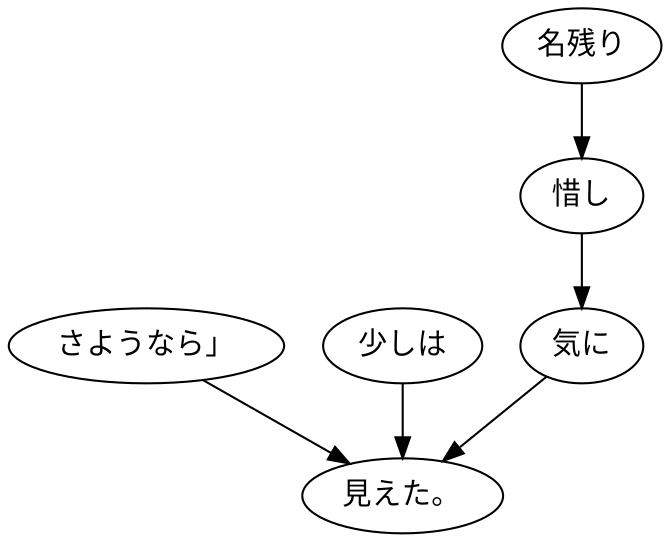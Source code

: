 digraph graph710 {
	node0 [label="さようなら」"];
	node1 [label="少しは"];
	node2 [label="名残り"];
	node3 [label="惜し"];
	node4 [label="気に"];
	node5 [label="見えた。"];
	node0 -> node5;
	node1 -> node5;
	node2 -> node3;
	node3 -> node4;
	node4 -> node5;
}
